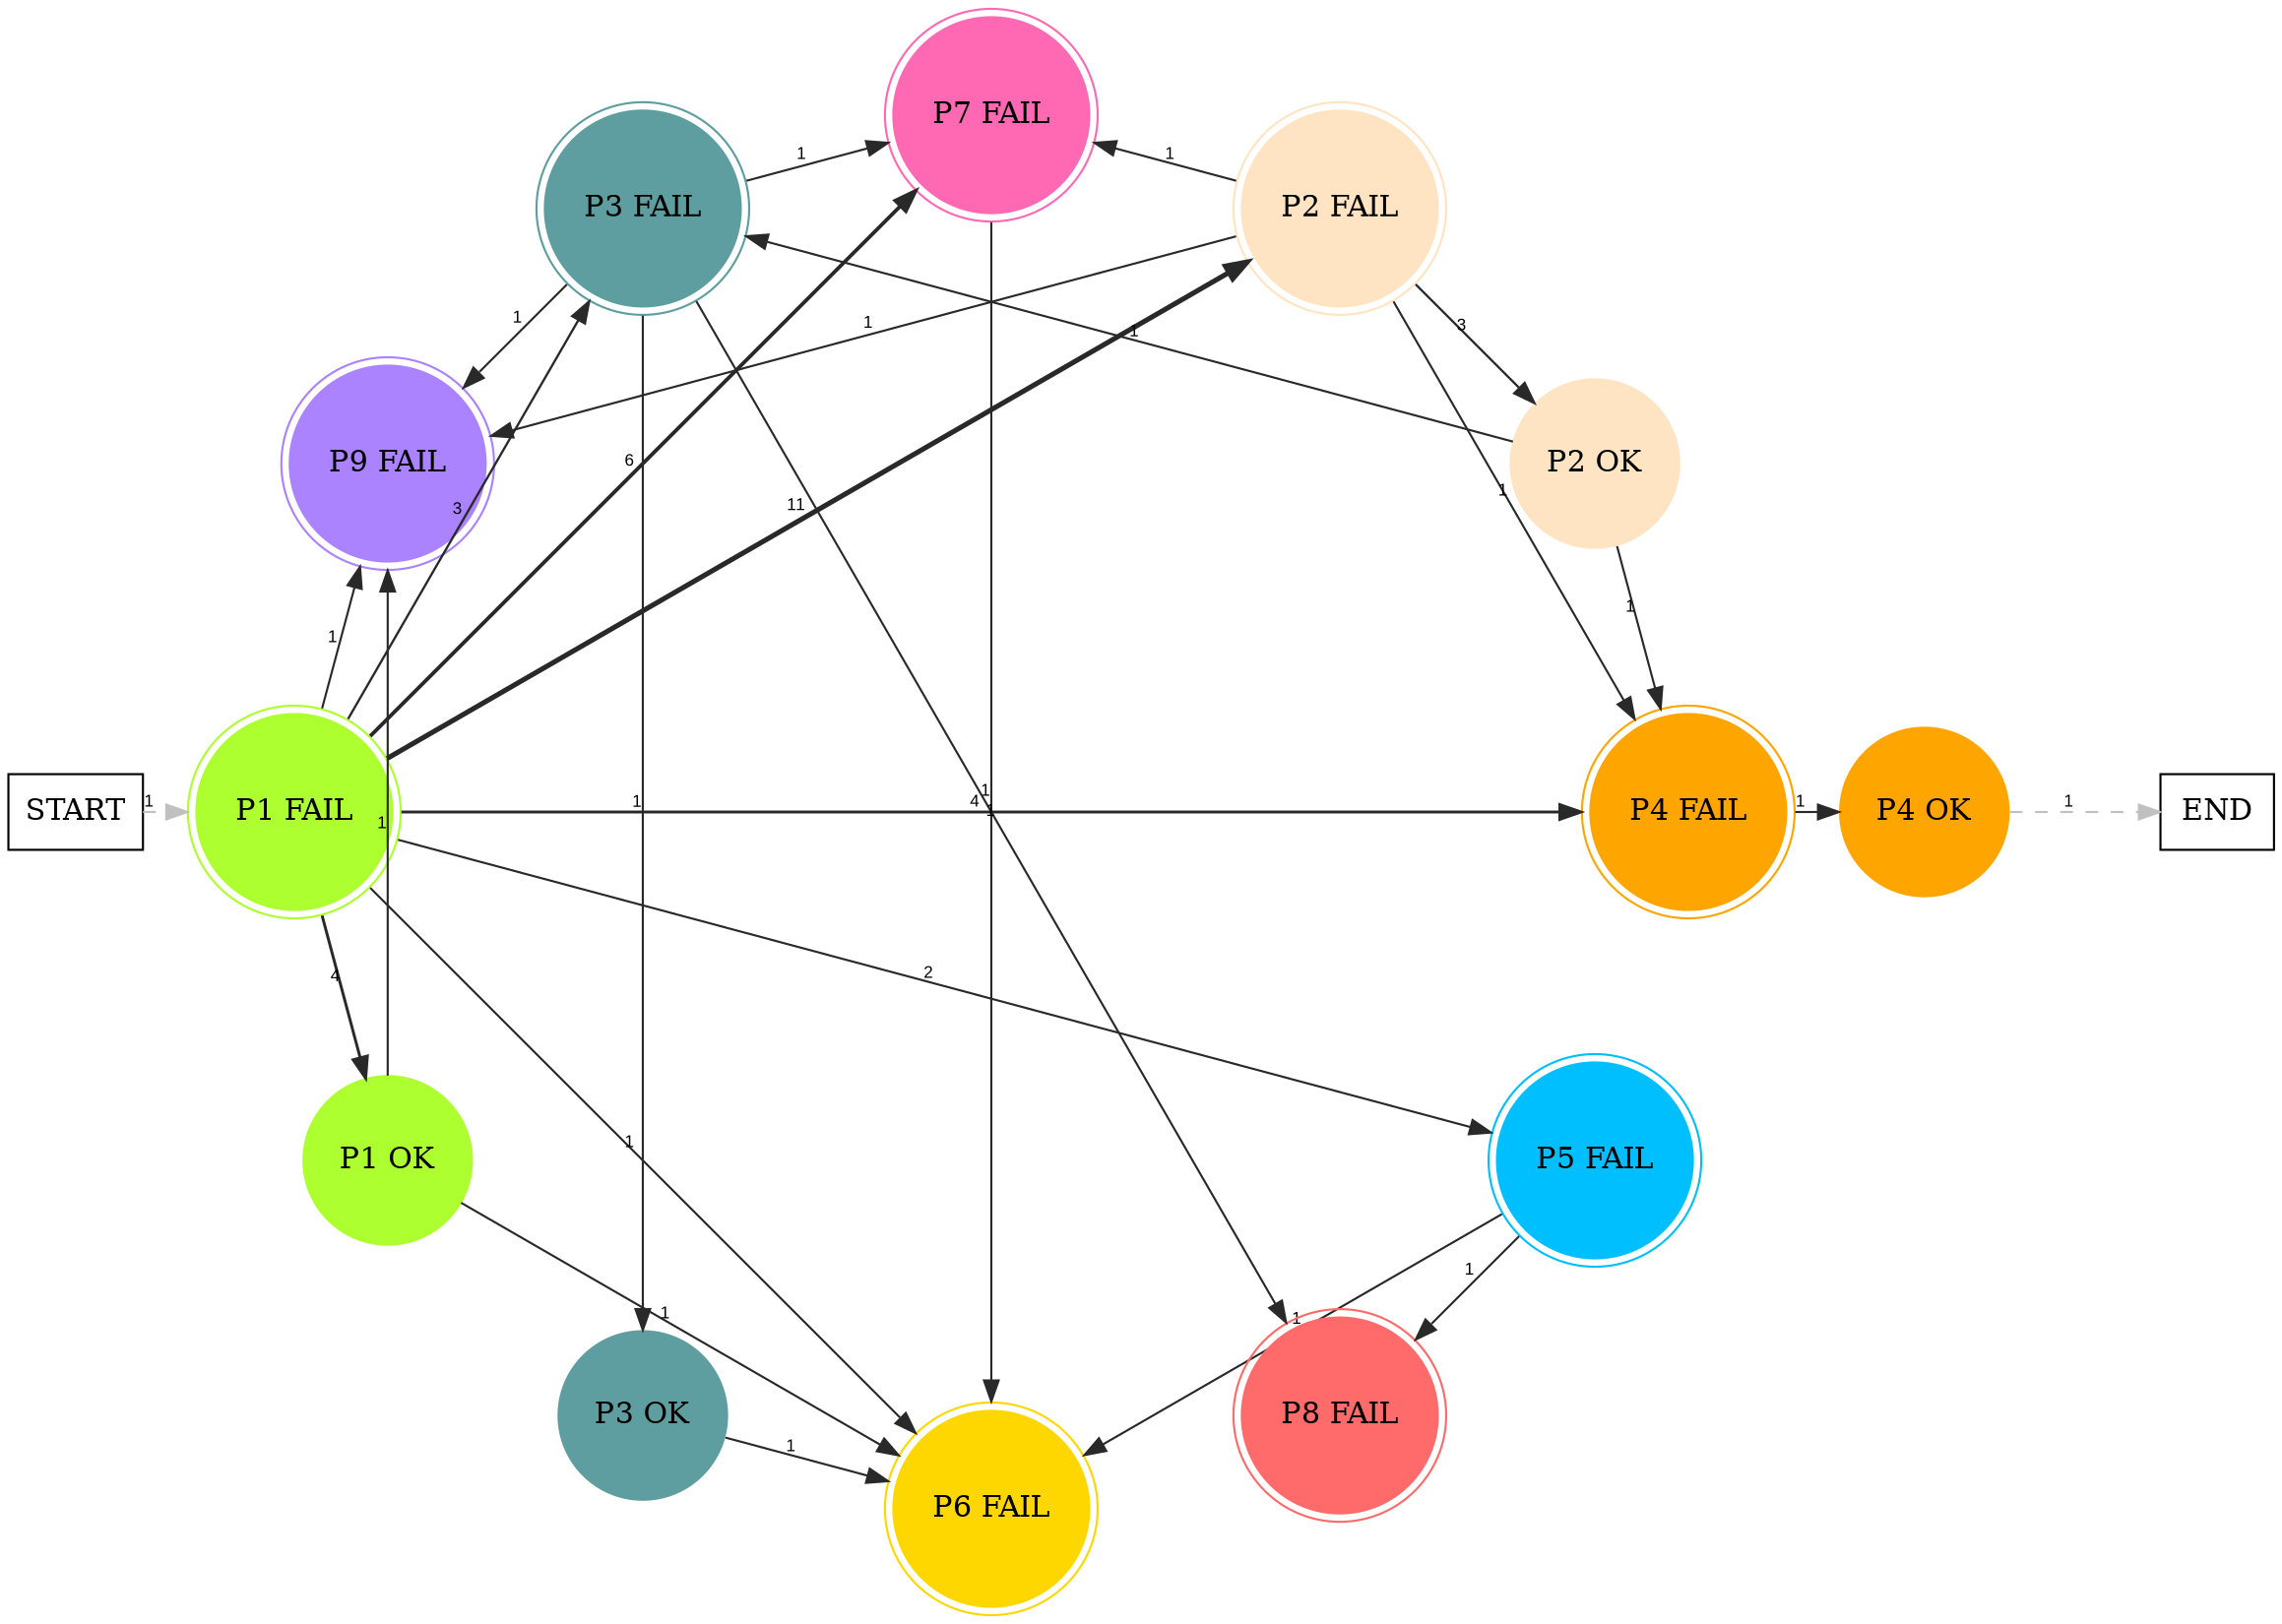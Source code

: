 digraph graphname {
	dpi = 150
	size="16,11!";
	margin = 0;
layout=circo;
"P1 FAIL" [shape=circle, color=greenyellow, peripheries=2, style=filled]"P2 FAIL" [shape=circle, color=bisque, peripheries=2, style=filled]"P7 FAIL" [shape=circle, color=hotpink, peripheries=2, style=filled]"P5 FAIL" [shape=circle, color=deepskyblue, peripheries=2, style=filled]"P6 FAIL" [shape=circle, color=gold, peripheries=2, style=filled]"P9 FAIL" [shape=circle, color=mediumpurple1, peripheries=2, style=filled]"P3 FAIL" [shape=circle, color=cadetblue, peripheries=2, style=filled]"P4 FAIL" [shape=circle, color=orange, peripheries=2, style=filled]"P8 FAIL" [shape=circle, color=indianred1, peripheries=2, style=filled]"P2 OK" [shape=circle, color=bisque, style=filled]"P1 OK" [shape=circle, color=greenyellow, style=filled]"P3 OK" [shape=circle, color=cadetblue, style=filled]"P4 OK" [shape=circle, color=orange, style=filled]"START" [shape=box, fillcolor=white, style=filled, color=black]"END" [shape=box, fillcolor=white, style=filled, color=black]"P1 FAIL" -> "P2 FAIL" [ color=grey16 penwidth = "2.3978952727983707"label ="11" labelfloat=false fontname="Arial" fontsize=8]
"P1 FAIL" -> "P7 FAIL" [ color=grey16 penwidth = "1.791759469228055"label ="6" labelfloat=false fontname="Arial" fontsize=8]
"P1 FAIL" -> "P5 FAIL" [ color=grey16 penwidth = "1"label ="2" labelfloat=false fontname="Arial" fontsize=8]
"P1 FAIL" -> "P6 FAIL" [ color=grey16 penwidth = "1"label ="1" labelfloat=false fontname="Arial" fontsize=8]
"P1 FAIL" -> "P9 FAIL" [ color=grey16 penwidth = "1"label ="1" labelfloat=false fontname="Arial" fontsize=8]
"P1 FAIL" -> "P3 FAIL" [ color=grey16 penwidth = "1.0986122886681098"label ="3" labelfloat=false fontname="Arial" fontsize=8]
"P1 FAIL" -> "P4 FAIL" [ color=grey16 penwidth = "1.3862943611198906"label ="4" labelfloat=false fontname="Arial" fontsize=8]
"P1 FAIL" -> "P1 OK" [ color=grey16 penwidth = "1.3862943611198906"label ="4" labelfloat=false fontname="Arial" fontsize=8]
"P2 FAIL" -> "P7 FAIL" [ color=grey16 penwidth = "1"label ="1" labelfloat=false fontname="Arial" fontsize=8]
"P2 FAIL" -> "P9 FAIL" [ color=grey16 penwidth = "1"label ="1" labelfloat=false fontname="Arial" fontsize=8]
"P2 FAIL" -> "P4 FAIL" [ color=grey16 penwidth = "1"label ="1" labelfloat=false fontname="Arial" fontsize=8]
"P2 FAIL" -> "P2 OK" [ color=grey16 penwidth = "1.0986122886681098"label ="3" labelfloat=false fontname="Arial" fontsize=8]
"P7 FAIL" -> "P6 FAIL" [ color=grey16 penwidth = "1"label ="1" labelfloat=false fontname="Arial" fontsize=8]
"P5 FAIL" -> "P6 FAIL" [ color=grey16 penwidth = "1"label ="1" labelfloat=false fontname="Arial" fontsize=8]
"P5 FAIL" -> "P8 FAIL" [ color=grey16 penwidth = "1"label ="1" labelfloat=false fontname="Arial" fontsize=8]
"P3 FAIL" -> "P7 FAIL" [ color=grey16 penwidth = "1"label ="1" labelfloat=false fontname="Arial" fontsize=8]
"P3 FAIL" -> "P9 FAIL" [ color=grey16 penwidth = "1"label ="1" labelfloat=false fontname="Arial" fontsize=8]
"P3 FAIL" -> "P8 FAIL" [ color=grey16 penwidth = "1"label ="1" labelfloat=false fontname="Arial" fontsize=8]
"P3 FAIL" -> "P3 OK" [ color=grey16 penwidth = "1"label ="1" labelfloat=false fontname="Arial" fontsize=8]
"P4 FAIL" -> "P4 OK" [ color=grey16 penwidth = "1"label ="1" labelfloat=false fontname="Arial" fontsize=8]
"P2 OK" -> "P3 FAIL" [ color=grey16 penwidth = "1"label ="1" labelfloat=false fontname="Arial" fontsize=8]
"P2 OK" -> "P4 FAIL" [ color=grey16 penwidth = "1"label ="1" labelfloat=false fontname="Arial" fontsize=8]
"P1 OK" -> "P6 FAIL" [ color=grey16 penwidth = "1"label ="1" labelfloat=false fontname="Arial" fontsize=8]
"P1 OK" -> "P9 FAIL" [ color=grey16 penwidth = "1"label ="1" labelfloat=false fontname="Arial" fontsize=8]
"P3 OK" -> "P6 FAIL" [ color=grey16 penwidth = "1"label ="1" labelfloat=false fontname="Arial" fontsize=8]
"P4 OK" -> "END" [ style = dashed color=grey label ="1" labelfloat=false fontname="Arial" fontsize=8]
"START" -> "P1 FAIL" [ style = dashed color=grey label ="1" labelfloat=false fontname="Arial" fontsize=8]
}